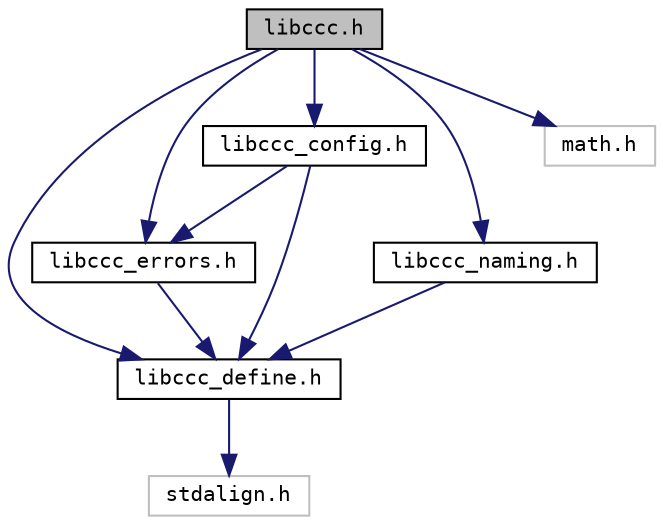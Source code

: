 digraph "libccc.h"
{
 // INTERACTIVE_SVG=YES
 // LATEX_PDF_SIZE
  edge [fontname="Consolas",fontsize="10",labelfontname="Consolas",labelfontsize="10"];
  node [fontname="Consolas",fontsize="10",shape=record];
  Node1 [label="libccc.h",height=0.2,width=0.4,color="black", fillcolor="grey75", style="filled", fontcolor="black",tooltip=" "];
  Node1 -> Node2 [color="midnightblue",fontsize="10",style="solid",fontname="Consolas"];
  Node2 [label="libccc_define.h",height=0.2,width=0.4,color="black", fillcolor="white", style="filled",URL="$libccc__define_8h.html",tooltip=" "];
  Node2 -> Node3 [color="midnightblue",fontsize="10",style="solid",fontname="Consolas"];
  Node3 [label="stdalign.h",height=0.2,width=0.4,color="grey75", fillcolor="white", style="filled",tooltip=" "];
  Node1 -> Node4 [color="midnightblue",fontsize="10",style="solid",fontname="Consolas"];
  Node4 [label="libccc_errors.h",height=0.2,width=0.4,color="black", fillcolor="white", style="filled",URL="$libccc__errors_8h.html",tooltip=" "];
  Node4 -> Node2 [color="midnightblue",fontsize="10",style="solid",fontname="Consolas"];
  Node1 -> Node5 [color="midnightblue",fontsize="10",style="solid",fontname="Consolas"];
  Node5 [label="libccc_config.h",height=0.2,width=0.4,color="black", fillcolor="white", style="filled",URL="$libccc__config_8h.html",tooltip=" "];
  Node5 -> Node2 [color="midnightblue",fontsize="10",style="solid",fontname="Consolas"];
  Node5 -> Node4 [color="midnightblue",fontsize="10",style="solid",fontname="Consolas"];
  Node1 -> Node6 [color="midnightblue",fontsize="10",style="solid",fontname="Consolas"];
  Node6 [label="libccc_naming.h",height=0.2,width=0.4,color="black", fillcolor="white", style="filled",URL="$libccc__naming_8h.html",tooltip=" "];
  Node6 -> Node2 [color="midnightblue",fontsize="10",style="solid",fontname="Consolas"];
  Node1 -> Node7 [color="midnightblue",fontsize="10",style="solid",fontname="Consolas"];
  Node7 [label="math.h",height=0.2,width=0.4,color="grey75", fillcolor="white", style="filled",tooltip=" "];
}
